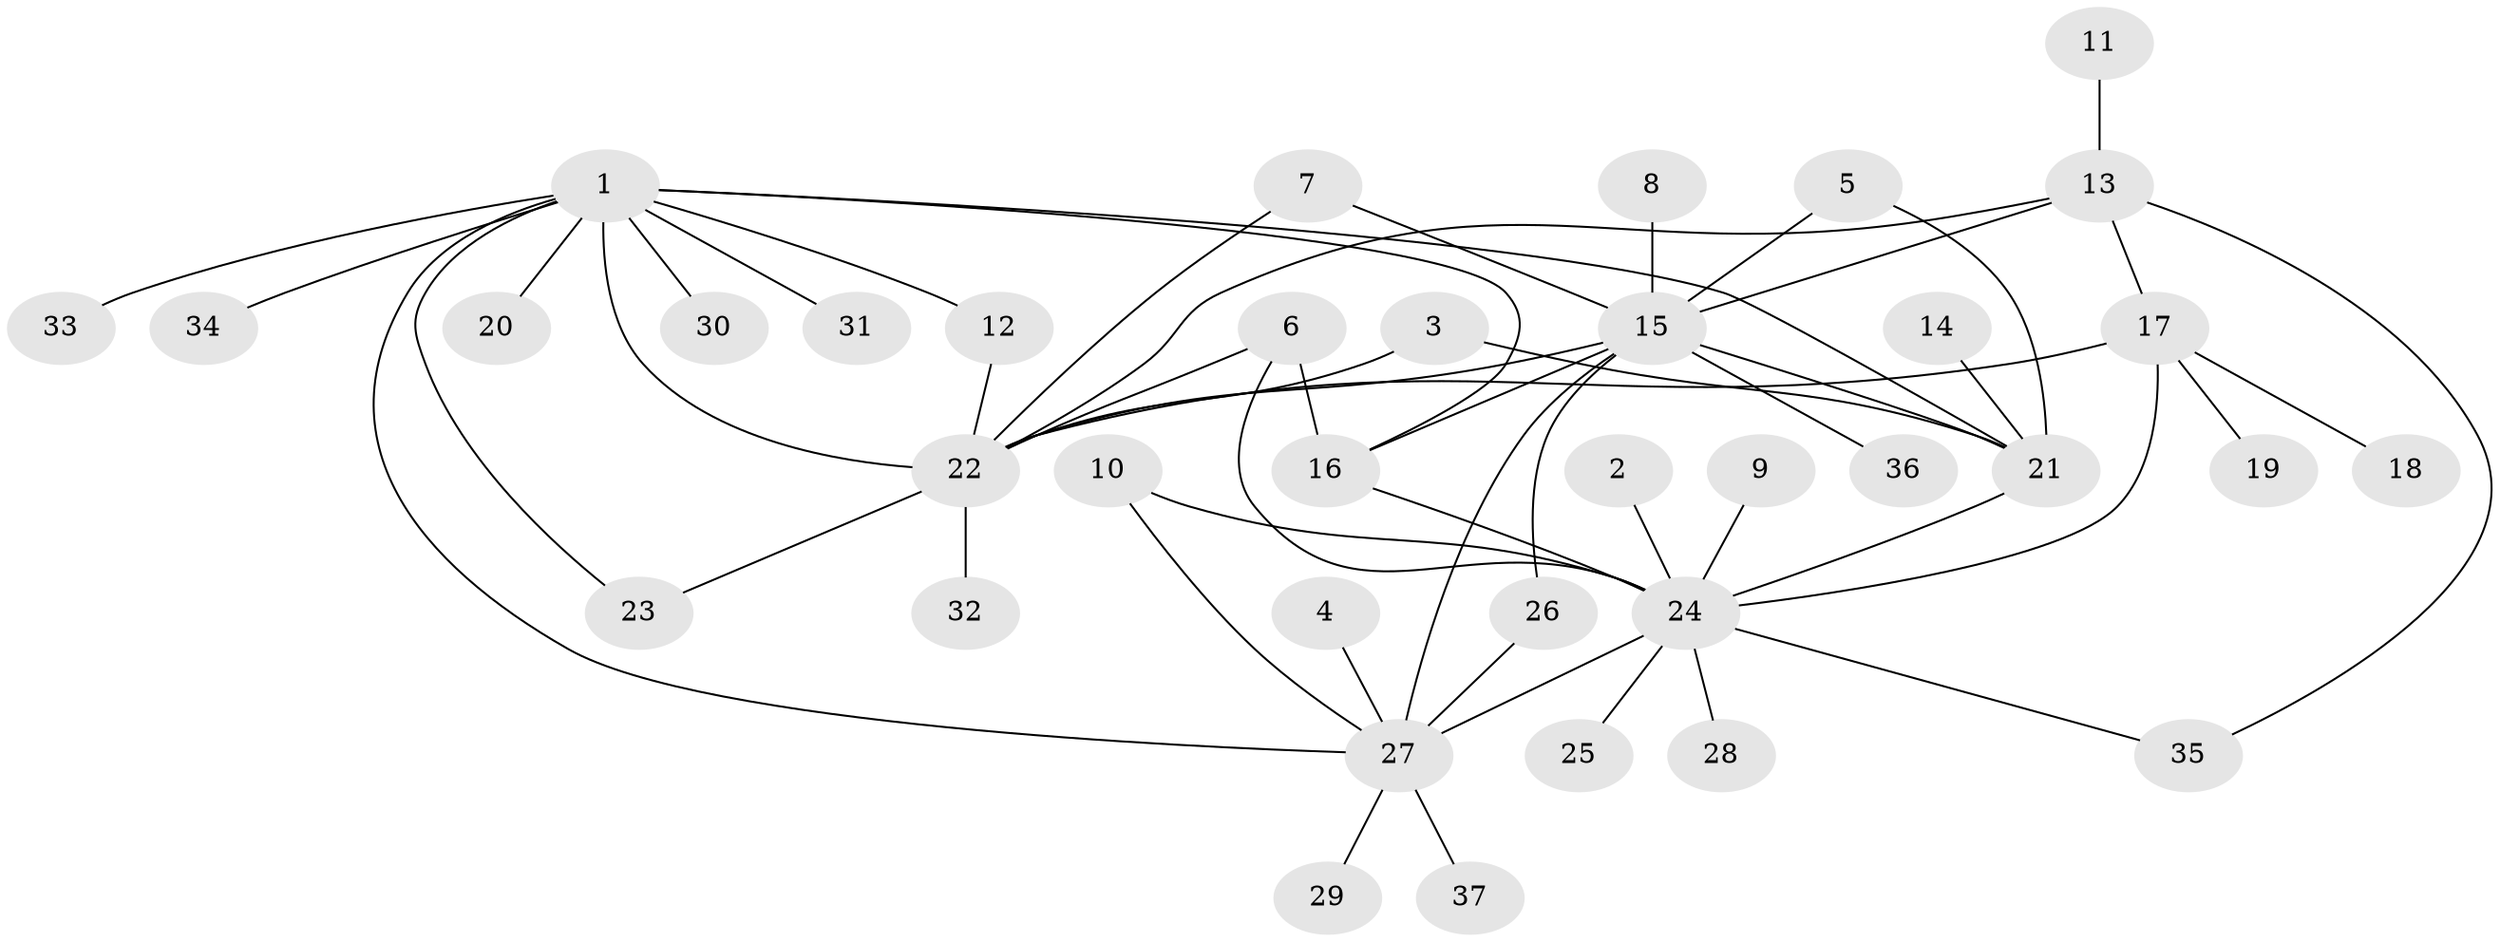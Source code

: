 // original degree distribution, {7: 0.0547945205479452, 8: 0.0273972602739726, 3: 0.1232876712328767, 10: 0.0273972602739726, 4: 0.0410958904109589, 6: 0.0136986301369863, 12: 0.0136986301369863, 1: 0.5616438356164384, 2: 0.136986301369863}
// Generated by graph-tools (version 1.1) at 2025/26/03/09/25 03:26:36]
// undirected, 37 vertices, 54 edges
graph export_dot {
graph [start="1"]
  node [color=gray90,style=filled];
  1;
  2;
  3;
  4;
  5;
  6;
  7;
  8;
  9;
  10;
  11;
  12;
  13;
  14;
  15;
  16;
  17;
  18;
  19;
  20;
  21;
  22;
  23;
  24;
  25;
  26;
  27;
  28;
  29;
  30;
  31;
  32;
  33;
  34;
  35;
  36;
  37;
  1 -- 12 [weight=1.0];
  1 -- 16 [weight=1.0];
  1 -- 20 [weight=1.0];
  1 -- 21 [weight=1.0];
  1 -- 22 [weight=1.0];
  1 -- 23 [weight=1.0];
  1 -- 27 [weight=1.0];
  1 -- 30 [weight=1.0];
  1 -- 31 [weight=1.0];
  1 -- 33 [weight=1.0];
  1 -- 34 [weight=1.0];
  2 -- 24 [weight=1.0];
  3 -- 21 [weight=1.0];
  3 -- 22 [weight=1.0];
  4 -- 27 [weight=1.0];
  5 -- 15 [weight=1.0];
  5 -- 21 [weight=1.0];
  6 -- 16 [weight=1.0];
  6 -- 22 [weight=1.0];
  6 -- 24 [weight=1.0];
  7 -- 15 [weight=1.0];
  7 -- 22 [weight=1.0];
  8 -- 15 [weight=1.0];
  9 -- 24 [weight=1.0];
  10 -- 24 [weight=1.0];
  10 -- 27 [weight=1.0];
  11 -- 13 [weight=1.0];
  12 -- 22 [weight=1.0];
  13 -- 15 [weight=1.0];
  13 -- 17 [weight=1.0];
  13 -- 22 [weight=1.0];
  13 -- 35 [weight=1.0];
  14 -- 21 [weight=1.0];
  15 -- 16 [weight=1.0];
  15 -- 21 [weight=1.0];
  15 -- 22 [weight=1.0];
  15 -- 26 [weight=1.0];
  15 -- 27 [weight=1.0];
  15 -- 36 [weight=1.0];
  16 -- 24 [weight=1.0];
  17 -- 18 [weight=1.0];
  17 -- 19 [weight=1.0];
  17 -- 22 [weight=1.0];
  17 -- 24 [weight=1.0];
  21 -- 24 [weight=1.0];
  22 -- 23 [weight=1.0];
  22 -- 32 [weight=1.0];
  24 -- 25 [weight=1.0];
  24 -- 27 [weight=1.0];
  24 -- 28 [weight=1.0];
  24 -- 35 [weight=1.0];
  26 -- 27 [weight=1.0];
  27 -- 29 [weight=1.0];
  27 -- 37 [weight=1.0];
}
